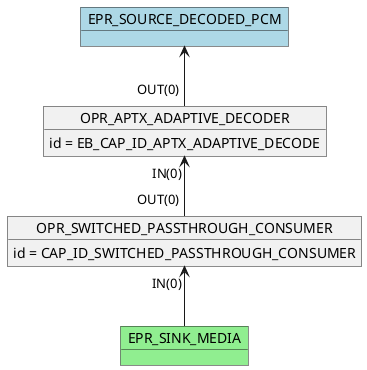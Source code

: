 @startuml

        object OPR_SWITCHED_PASSTHROUGH_CONSUMER
        OPR_SWITCHED_PASSTHROUGH_CONSUMER : id = CAP_ID_SWITCHED_PASSTHROUGH_CONSUMER
        object OPR_APTX_ADAPTIVE_DECODER
        OPR_APTX_ADAPTIVE_DECODER : id = EB_CAP_ID_APTX_ADAPTIVE_DECODE
        OPR_APTX_ADAPTIVE_DECODER "IN(0)"<-- "OUT(0)" OPR_SWITCHED_PASSTHROUGH_CONSUMER
        object EPR_SINK_MEDIA #lightgreen
        OPR_SWITCHED_PASSTHROUGH_CONSUMER "IN(0)" <-- EPR_SINK_MEDIA
        object EPR_SOURCE_DECODED_PCM #lightblue
        EPR_SOURCE_DECODED_PCM <-- "OUT(0)" OPR_APTX_ADAPTIVE_DECODER
    @enduml
